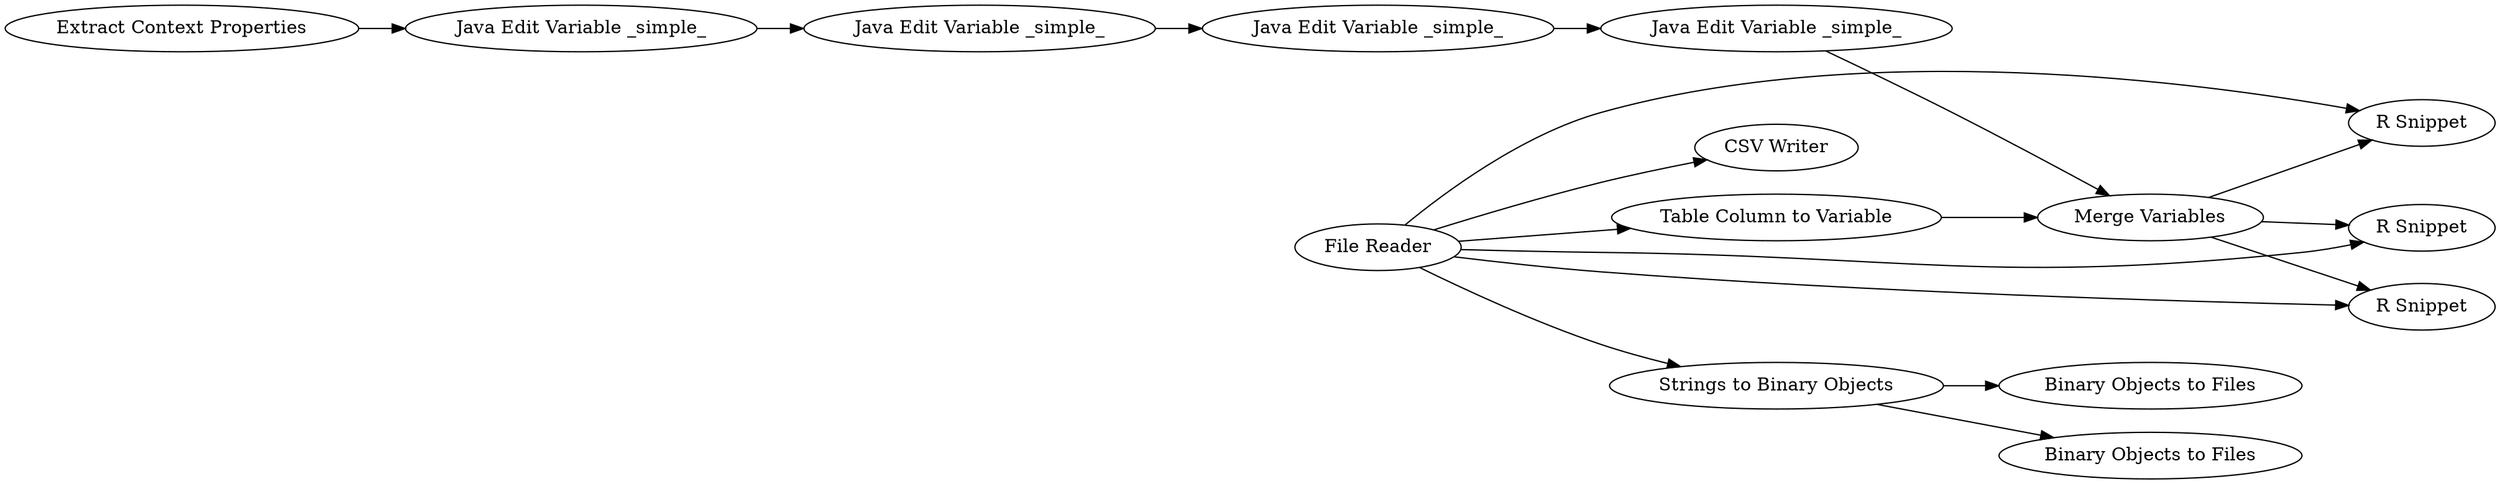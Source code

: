 digraph {
	1 -> 415
	2 -> 413
	408 -> 412
	1 -> 411
	416 -> 408
	1 -> 414
	1 -> 269
	407 -> 415
	407 -> 411
	406 -> 416
	2 -> 417
	1 -> 2
	1 -> 409
	409 -> 407
	412 -> 407
	405 -> 406
	407 -> 269
	408 [label="Java Edit Variable _simple_"]
	413 [label="Binary Objects to Files"]
	1 [label="File Reader"]
	405 [label="Extract Context Properties"]
	416 [label="Java Edit Variable _simple_"]
	415 [label="R Snippet"]
	2 [label="Strings to Binary Objects"]
	412 [label="Java Edit Variable _simple_"]
	407 [label="Merge Variables"]
	406 [label="Java Edit Variable _simple_"]
	269 [label="R Snippet"]
	414 [label="CSV Writer"]
	409 [label="Table Column to Variable"]
	417 [label="Binary Objects to Files"]
	411 [label="R Snippet"]
	rankdir=LR
}
